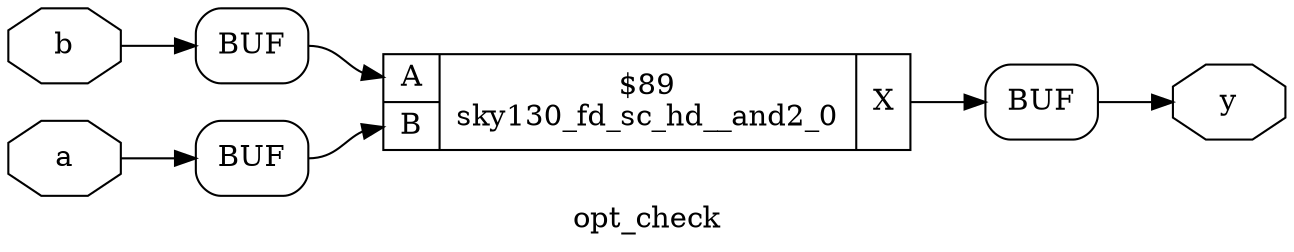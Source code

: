 digraph "opt_check" {
label="opt_check";
rankdir="LR";
remincross=true;
n4 [ shape=octagon, label="a", color="black", fontcolor="black" ];
n5 [ shape=octagon, label="b", color="black", fontcolor="black" ];
n6 [ shape=octagon, label="y", color="black", fontcolor="black" ];
c10 [ shape=record, label="{{<p7> A|<p8> B}|$89\nsky130_fd_sc_hd__and2_0|{<p9> X}}",  ];
x0 [shape=box, style=rounded, label="BUF", ];
x1 [shape=box, style=rounded, label="BUF", ];
x2 [shape=box, style=rounded, label="BUF", ];
x0:e -> c10:p7:w [color="black", fontcolor="black", label=""];
x1:e -> c10:p8:w [color="black", fontcolor="black", label=""];
c10:p9:e -> x2:w [color="black", fontcolor="black", label=""];
n4:e -> x1:w [color="black", fontcolor="black", label=""];
n5:e -> x0:w [color="black", fontcolor="black", label=""];
x2:e -> n6:w [color="black", fontcolor="black", label=""];
}
